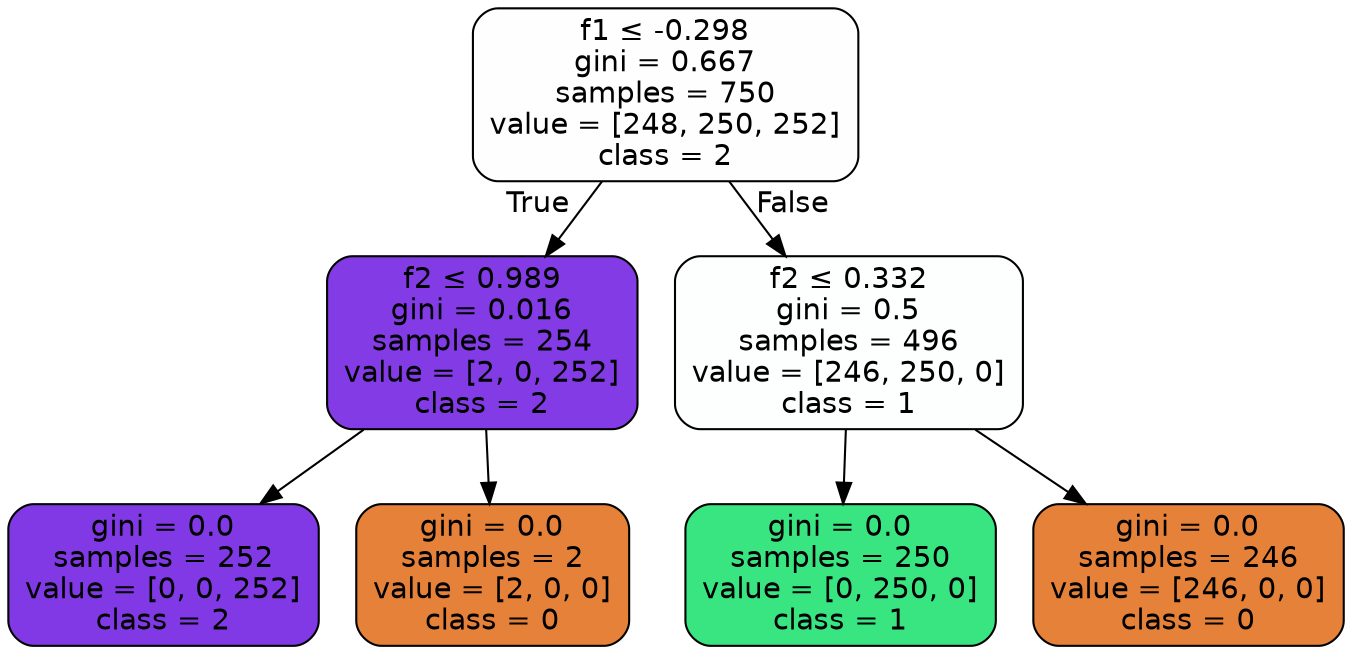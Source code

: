 digraph Tree {
node [shape=box, style="filled, rounded", color="black", fontname="helvetica"] ;
edge [fontname="helvetica"] ;
0 [label=<f1 &le; -0.298<br/>gini = 0.667<br/>samples = 750<br/>value = [248, 250, 252]<br/>class = 2>, fillcolor="#fefeff"] ;
1 [label=<f2 &le; 0.989<br/>gini = 0.016<br/>samples = 254<br/>value = [2, 0, 252]<br/>class = 2>, fillcolor="#823be5"] ;
0 -> 1 [labeldistance=2.5, labelangle=45, headlabel="True"] ;
2 [label=<gini = 0.0<br/>samples = 252<br/>value = [0, 0, 252]<br/>class = 2>, fillcolor="#8139e5"] ;
1 -> 2 ;
3 [label=<gini = 0.0<br/>samples = 2<br/>value = [2, 0, 0]<br/>class = 0>, fillcolor="#e58139"] ;
1 -> 3 ;
4 [label=<f2 &le; 0.332<br/>gini = 0.5<br/>samples = 496<br/>value = [246, 250, 0]<br/>class = 1>, fillcolor="#fcfffd"] ;
0 -> 4 [labeldistance=2.5, labelangle=-45, headlabel="False"] ;
5 [label=<gini = 0.0<br/>samples = 250<br/>value = [0, 250, 0]<br/>class = 1>, fillcolor="#39e581"] ;
4 -> 5 ;
6 [label=<gini = 0.0<br/>samples = 246<br/>value = [246, 0, 0]<br/>class = 0>, fillcolor="#e58139"] ;
4 -> 6 ;
}